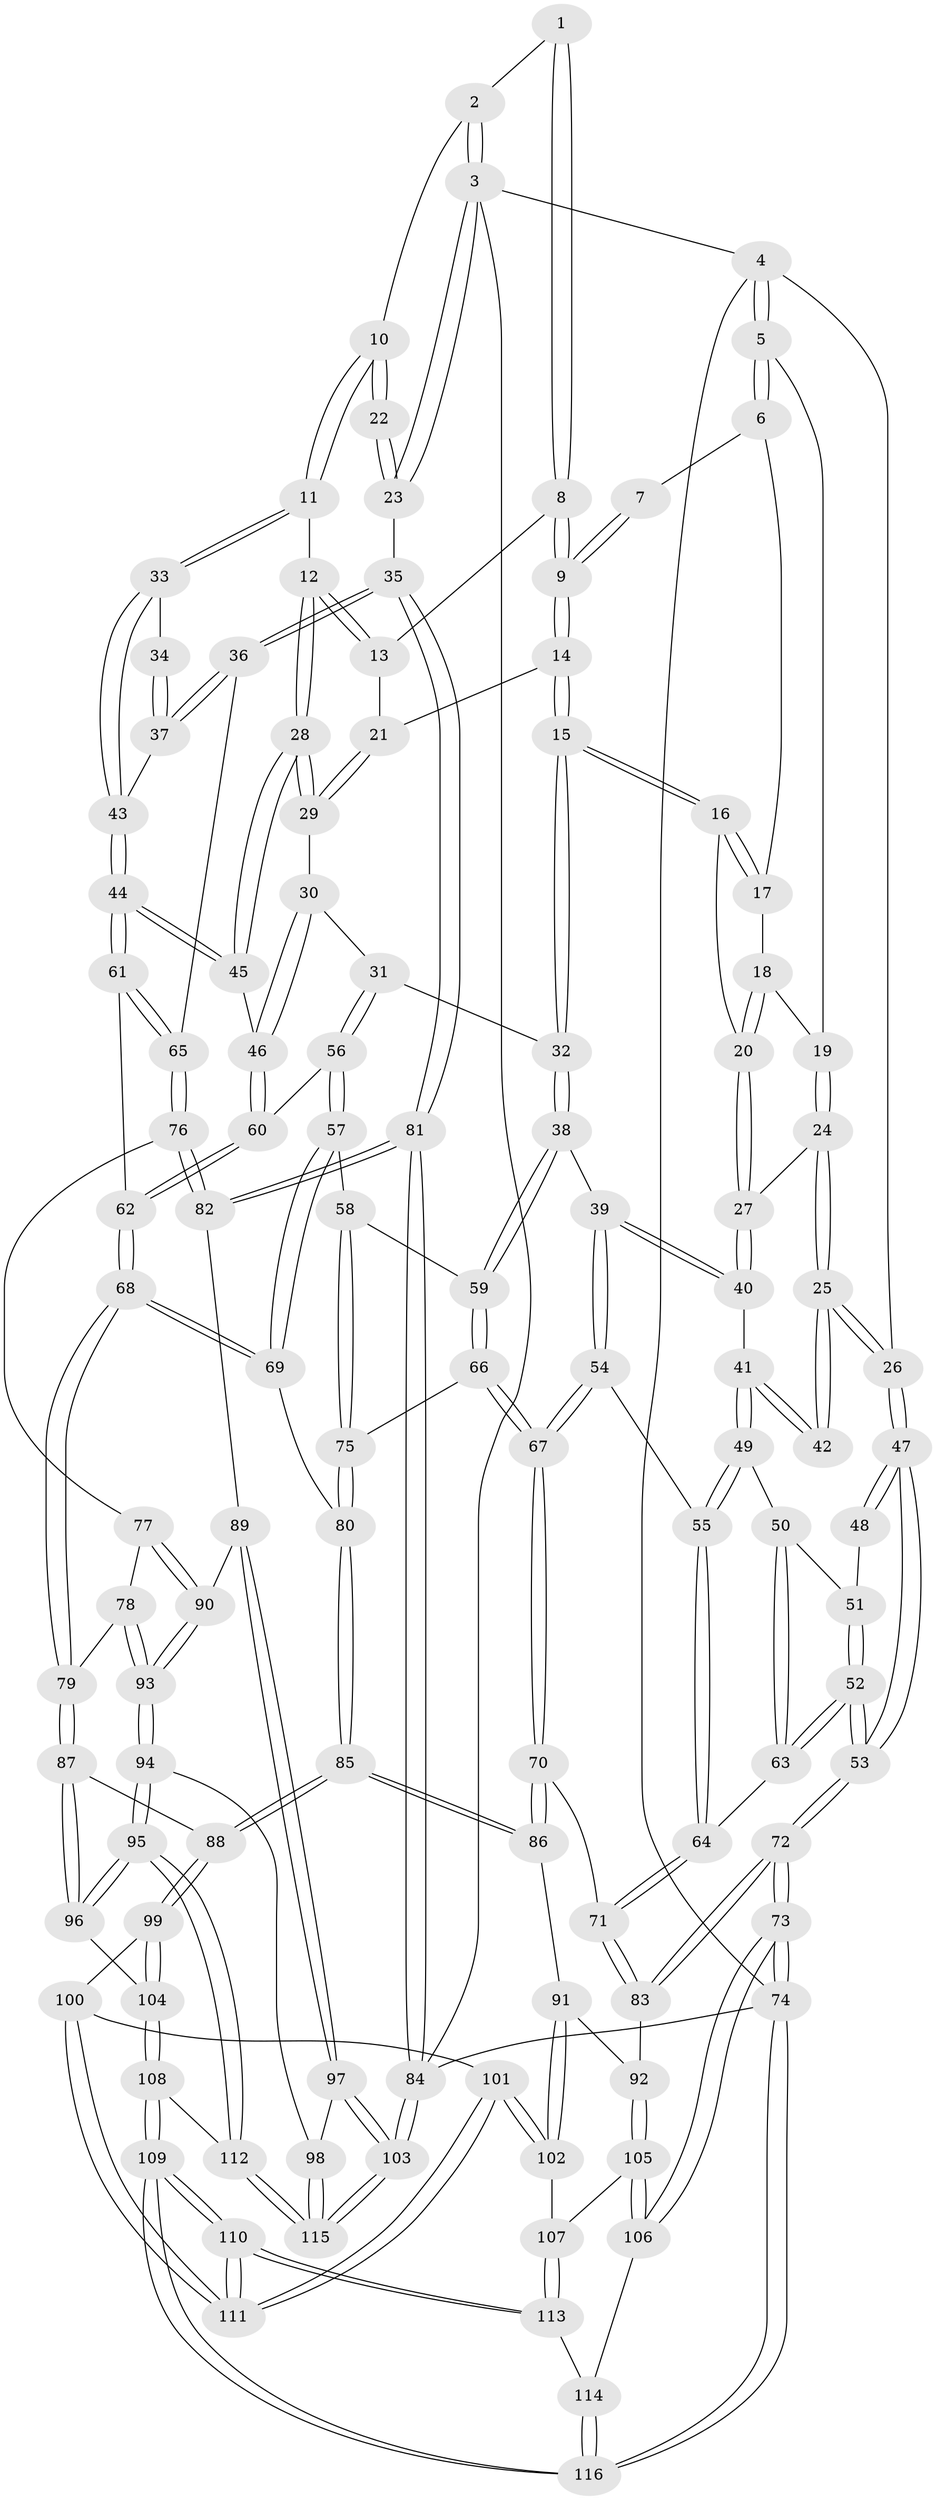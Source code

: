 // coarse degree distribution, {3: 0.07407407407407407, 5: 0.41975308641975306, 4: 0.37037037037037035, 6: 0.13580246913580246}
// Generated by graph-tools (version 1.1) at 2025/24/03/03/25 07:24:31]
// undirected, 116 vertices, 287 edges
graph export_dot {
graph [start="1"]
  node [color=gray90,style=filled];
  1 [pos="+0.6717718835183292+0"];
  2 [pos="+0.8587755876660678+0"];
  3 [pos="+1+0"];
  4 [pos="+0+0"];
  5 [pos="+0+0"];
  6 [pos="+0.37461705156771513+0"];
  7 [pos="+0.4736558264267948+0"];
  8 [pos="+0.6772460613148823+0"];
  9 [pos="+0.5660153089087251+0.10351776227678092"];
  10 [pos="+0.8938578629576646+0.058021315927806516"];
  11 [pos="+0.850387344334104+0.12535726585221213"];
  12 [pos="+0.8371393926984406+0.1279862850233706"];
  13 [pos="+0.7222719927066157+0.05748431661440553"];
  14 [pos="+0.56399331197974+0.10942660678087643"];
  15 [pos="+0.49665862782942655+0.15538787660847111"];
  16 [pos="+0.4050288340679809+0.07214301967875078"];
  17 [pos="+0.37524788329450126+0"];
  18 [pos="+0.23204278646234086+0.08702450840896754"];
  19 [pos="+0.19534301335554577+0.09650996857578856"];
  20 [pos="+0.3374592604790747+0.12588992462879525"];
  21 [pos="+0.6676879695724363+0.12306951959212417"];
  22 [pos="+1+0.07495043392290117"];
  23 [pos="+1+0.037191725724765014"];
  24 [pos="+0.17841580772742313+0.1488306451464275"];
  25 [pos="+0.14422259974284893+0.19298134526547334"];
  26 [pos="+0+0"];
  27 [pos="+0.31882489932395225+0.15938851244282573"];
  28 [pos="+0.770816905432723+0.21446757795663032"];
  29 [pos="+0.6796290138513469+0.1927631088504405"];
  30 [pos="+0.6564772906410083+0.21331180835455898"];
  31 [pos="+0.5627900091792736+0.2561767504751634"];
  32 [pos="+0.5049648195093863+0.2079636894662783"];
  33 [pos="+0.8604550683358503+0.13559530452754123"];
  34 [pos="+0.961659291776594+0.15989458122436764"];
  35 [pos="+1+0.3331001107181275"];
  36 [pos="+1+0.33343071038261796"];
  37 [pos="+1+0.2864250635666598"];
  38 [pos="+0.37238938512095315+0.31484477849564857"];
  39 [pos="+0.35938837447657+0.3117156885270233"];
  40 [pos="+0.30691689258554045+0.2263398243558496"];
  41 [pos="+0.1638687295519779+0.23642286488794767"];
  42 [pos="+0.14420293625439237+0.20205996013006364"];
  43 [pos="+0.9250215708838622+0.27422695344070247"];
  44 [pos="+0.8302928537082361+0.34009994458556"];
  45 [pos="+0.7791608772985791+0.304829756466401"];
  46 [pos="+0.7197905648788778+0.3235296520449998"];
  47 [pos="+0+0.19296632488797144"];
  48 [pos="+0.018863025365428273+0.23951721758479264"];
  49 [pos="+0.16185341106657564+0.3104308862814796"];
  50 [pos="+0.13839593514879694+0.3246093186690267"];
  51 [pos="+0.05040072095098481+0.2953501486191973"];
  52 [pos="+0+0.49640059535765757"];
  53 [pos="+0+0.5640921779729585"];
  54 [pos="+0.25270896845376994+0.3719311368287551"];
  55 [pos="+0.22780215376680685+0.3656772788593496"];
  56 [pos="+0.5898370328847926+0.34271265195973344"];
  57 [pos="+0.509900444694482+0.4368752876795087"];
  58 [pos="+0.45840782539881536+0.4215802195747659"];
  59 [pos="+0.38544985207684107+0.33755120445515746"];
  60 [pos="+0.6570279636315716+0.3620673995431057"];
  61 [pos="+0.8463409898212163+0.4305840559076265"];
  62 [pos="+0.695503592973061+0.4504304182327355"];
  63 [pos="+0.01705385872493295+0.462425381061369"];
  64 [pos="+0.1535199910127016+0.46207463618559613"];
  65 [pos="+0.8780837497877675+0.47075271106924566"];
  66 [pos="+0.30022750230279943+0.5325480577224595"];
  67 [pos="+0.2966550692596367+0.5339930384522018"];
  68 [pos="+0.654905496467533+0.5630463214304909"];
  69 [pos="+0.5416878884198033+0.527433686361735"];
  70 [pos="+0.28457822046841763+0.5500451092584491"];
  71 [pos="+0.26391044618815185+0.5583161242859197"];
  72 [pos="+0+0.5851034328746124"];
  73 [pos="+0+1"];
  74 [pos="+0+1"];
  75 [pos="+0.33460111392123343+0.5247492584130845"];
  76 [pos="+0.8766585696905943+0.5382832222668424"];
  77 [pos="+0.8514041387190151+0.5604147191811696"];
  78 [pos="+0.7732920671367696+0.6013961942022729"];
  79 [pos="+0.6840322083442535+0.6030167007578451"];
  80 [pos="+0.49016439579350224+0.5798070438506218"];
  81 [pos="+1+0.6662166581268328"];
  82 [pos="+1+0.6459764463336002"];
  83 [pos="+0.13750437413997435+0.6807881575080882"];
  84 [pos="+1+1"];
  85 [pos="+0.455672033980134+0.7006034544426478"];
  86 [pos="+0.39462939601410263+0.6913284053806699"];
  87 [pos="+0.6744766637416496+0.630996744197512"];
  88 [pos="+0.46965479609378646+0.7184973267781163"];
  89 [pos="+0.9455545575512742+0.7141362642476422"];
  90 [pos="+0.8857608600777129+0.7015469775341281"];
  91 [pos="+0.34473317445262547+0.7233781185483197"];
  92 [pos="+0.15255939402642563+0.7054512266018246"];
  93 [pos="+0.8216521198285082+0.7339827765555541"];
  94 [pos="+0.803715096826376+0.796435437678945"];
  95 [pos="+0.7047278845751214+0.8051754969822347"];
  96 [pos="+0.6747808618208792+0.7615978123445885"];
  97 [pos="+0.9188373576968493+0.7851568884038286"];
  98 [pos="+0.8163159938325145+0.8059027239182753"];
  99 [pos="+0.47765691858922693+0.7410547637173113"];
  100 [pos="+0.4453766586468307+0.7729941859446557"];
  101 [pos="+0.3144715137048756+0.8407787498836005"];
  102 [pos="+0.31368737006379105+0.8395602661995483"];
  103 [pos="+1+1"];
  104 [pos="+0.5035012135949716+0.7703778891774394"];
  105 [pos="+0.16012463904385119+0.7365900036127561"];
  106 [pos="+0.09495928952820187+0.865542973410511"];
  107 [pos="+0.19720323965493636+0.7847909382410444"];
  108 [pos="+0.5528639374195748+1"];
  109 [pos="+0.3939053799464326+1"];
  110 [pos="+0.357155396291257+1"];
  111 [pos="+0.34822845269447145+0.9575704834610291"];
  112 [pos="+0.5913546224022059+1"];
  113 [pos="+0.19712108318104532+0.8975631391110019"];
  114 [pos="+0.13316483687312725+0.9177461705976397"];
  115 [pos="+1+1"];
  116 [pos="+0.015954441553959177+1"];
  1 -- 2;
  1 -- 8;
  1 -- 8;
  2 -- 3;
  2 -- 3;
  2 -- 10;
  3 -- 4;
  3 -- 23;
  3 -- 23;
  3 -- 84;
  4 -- 5;
  4 -- 5;
  4 -- 26;
  4 -- 74;
  5 -- 6;
  5 -- 6;
  5 -- 19;
  6 -- 7;
  6 -- 17;
  7 -- 9;
  7 -- 9;
  8 -- 9;
  8 -- 9;
  8 -- 13;
  9 -- 14;
  9 -- 14;
  10 -- 11;
  10 -- 11;
  10 -- 22;
  10 -- 22;
  11 -- 12;
  11 -- 33;
  11 -- 33;
  12 -- 13;
  12 -- 13;
  12 -- 28;
  12 -- 28;
  13 -- 21;
  14 -- 15;
  14 -- 15;
  14 -- 21;
  15 -- 16;
  15 -- 16;
  15 -- 32;
  15 -- 32;
  16 -- 17;
  16 -- 17;
  16 -- 20;
  17 -- 18;
  18 -- 19;
  18 -- 20;
  18 -- 20;
  19 -- 24;
  19 -- 24;
  20 -- 27;
  20 -- 27;
  21 -- 29;
  21 -- 29;
  22 -- 23;
  22 -- 23;
  23 -- 35;
  24 -- 25;
  24 -- 25;
  24 -- 27;
  25 -- 26;
  25 -- 26;
  25 -- 42;
  25 -- 42;
  26 -- 47;
  26 -- 47;
  27 -- 40;
  27 -- 40;
  28 -- 29;
  28 -- 29;
  28 -- 45;
  28 -- 45;
  29 -- 30;
  30 -- 31;
  30 -- 46;
  30 -- 46;
  31 -- 32;
  31 -- 56;
  31 -- 56;
  32 -- 38;
  32 -- 38;
  33 -- 34;
  33 -- 43;
  33 -- 43;
  34 -- 37;
  34 -- 37;
  35 -- 36;
  35 -- 36;
  35 -- 81;
  35 -- 81;
  36 -- 37;
  36 -- 37;
  36 -- 65;
  37 -- 43;
  38 -- 39;
  38 -- 59;
  38 -- 59;
  39 -- 40;
  39 -- 40;
  39 -- 54;
  39 -- 54;
  40 -- 41;
  41 -- 42;
  41 -- 42;
  41 -- 49;
  41 -- 49;
  43 -- 44;
  43 -- 44;
  44 -- 45;
  44 -- 45;
  44 -- 61;
  44 -- 61;
  45 -- 46;
  46 -- 60;
  46 -- 60;
  47 -- 48;
  47 -- 48;
  47 -- 53;
  47 -- 53;
  48 -- 51;
  49 -- 50;
  49 -- 55;
  49 -- 55;
  50 -- 51;
  50 -- 63;
  50 -- 63;
  51 -- 52;
  51 -- 52;
  52 -- 53;
  52 -- 53;
  52 -- 63;
  52 -- 63;
  53 -- 72;
  53 -- 72;
  54 -- 55;
  54 -- 67;
  54 -- 67;
  55 -- 64;
  55 -- 64;
  56 -- 57;
  56 -- 57;
  56 -- 60;
  57 -- 58;
  57 -- 69;
  57 -- 69;
  58 -- 59;
  58 -- 75;
  58 -- 75;
  59 -- 66;
  59 -- 66;
  60 -- 62;
  60 -- 62;
  61 -- 62;
  61 -- 65;
  61 -- 65;
  62 -- 68;
  62 -- 68;
  63 -- 64;
  64 -- 71;
  64 -- 71;
  65 -- 76;
  65 -- 76;
  66 -- 67;
  66 -- 67;
  66 -- 75;
  67 -- 70;
  67 -- 70;
  68 -- 69;
  68 -- 69;
  68 -- 79;
  68 -- 79;
  69 -- 80;
  70 -- 71;
  70 -- 86;
  70 -- 86;
  71 -- 83;
  71 -- 83;
  72 -- 73;
  72 -- 73;
  72 -- 83;
  72 -- 83;
  73 -- 74;
  73 -- 74;
  73 -- 106;
  73 -- 106;
  74 -- 116;
  74 -- 116;
  74 -- 84;
  75 -- 80;
  75 -- 80;
  76 -- 77;
  76 -- 82;
  76 -- 82;
  77 -- 78;
  77 -- 90;
  77 -- 90;
  78 -- 79;
  78 -- 93;
  78 -- 93;
  79 -- 87;
  79 -- 87;
  80 -- 85;
  80 -- 85;
  81 -- 82;
  81 -- 82;
  81 -- 84;
  81 -- 84;
  82 -- 89;
  83 -- 92;
  84 -- 103;
  84 -- 103;
  85 -- 86;
  85 -- 86;
  85 -- 88;
  85 -- 88;
  86 -- 91;
  87 -- 88;
  87 -- 96;
  87 -- 96;
  88 -- 99;
  88 -- 99;
  89 -- 90;
  89 -- 97;
  89 -- 97;
  90 -- 93;
  90 -- 93;
  91 -- 92;
  91 -- 102;
  91 -- 102;
  92 -- 105;
  92 -- 105;
  93 -- 94;
  93 -- 94;
  94 -- 95;
  94 -- 95;
  94 -- 98;
  95 -- 96;
  95 -- 96;
  95 -- 112;
  95 -- 112;
  96 -- 104;
  97 -- 98;
  97 -- 103;
  97 -- 103;
  98 -- 115;
  98 -- 115;
  99 -- 100;
  99 -- 104;
  99 -- 104;
  100 -- 101;
  100 -- 111;
  100 -- 111;
  101 -- 102;
  101 -- 102;
  101 -- 111;
  101 -- 111;
  102 -- 107;
  103 -- 115;
  103 -- 115;
  104 -- 108;
  104 -- 108;
  105 -- 106;
  105 -- 106;
  105 -- 107;
  106 -- 114;
  107 -- 113;
  107 -- 113;
  108 -- 109;
  108 -- 109;
  108 -- 112;
  109 -- 110;
  109 -- 110;
  109 -- 116;
  109 -- 116;
  110 -- 111;
  110 -- 111;
  110 -- 113;
  110 -- 113;
  112 -- 115;
  112 -- 115;
  113 -- 114;
  114 -- 116;
  114 -- 116;
}
